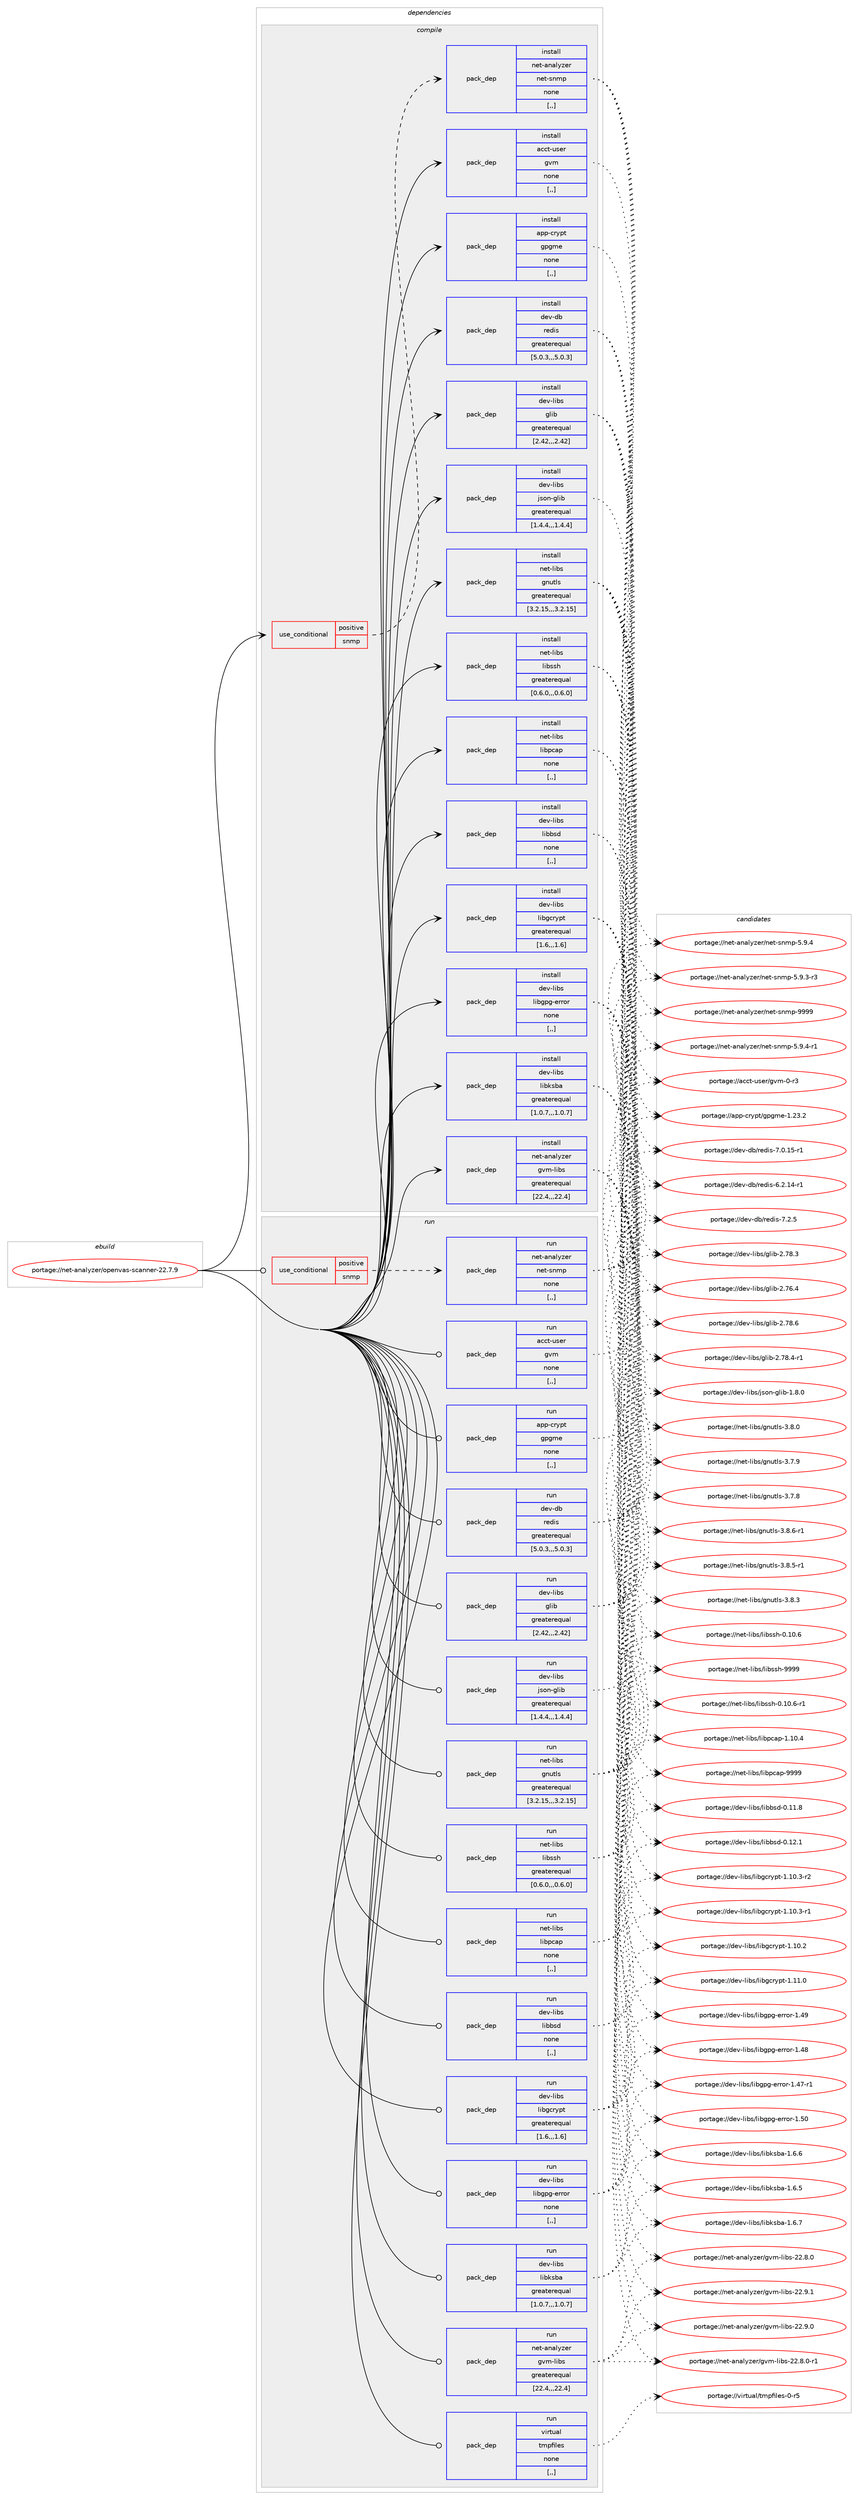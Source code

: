 digraph prolog {

# *************
# Graph options
# *************

newrank=true;
concentrate=true;
compound=true;
graph [rankdir=LR,fontname=Helvetica,fontsize=10,ranksep=1.5];#, ranksep=2.5, nodesep=0.2];
edge  [arrowhead=vee];
node  [fontname=Helvetica,fontsize=10];

# **********
# The ebuild
# **********

subgraph cluster_leftcol {
color=gray;
label=<<i>ebuild</i>>;
id [label="portage://net-analyzer/openvas-scanner-22.7.9", color=red, width=4, href="../net-analyzer/openvas-scanner-22.7.9.svg"];
}

# ****************
# The dependencies
# ****************

subgraph cluster_midcol {
color=gray;
label=<<i>dependencies</i>>;
subgraph cluster_compile {
fillcolor="#eeeeee";
style=filled;
label=<<i>compile</i>>;
subgraph cond88027 {
dependency341175 [label=<<TABLE BORDER="0" CELLBORDER="1" CELLSPACING="0" CELLPADDING="4"><TR><TD ROWSPAN="3" CELLPADDING="10">use_conditional</TD></TR><TR><TD>positive</TD></TR><TR><TD>snmp</TD></TR></TABLE>>, shape=none, color=red];
subgraph pack250548 {
dependency341176 [label=<<TABLE BORDER="0" CELLBORDER="1" CELLSPACING="0" CELLPADDING="4" WIDTH="220"><TR><TD ROWSPAN="6" CELLPADDING="30">pack_dep</TD></TR><TR><TD WIDTH="110">install</TD></TR><TR><TD>net-analyzer</TD></TR><TR><TD>net-snmp</TD></TR><TR><TD>none</TD></TR><TR><TD>[,,]</TD></TR></TABLE>>, shape=none, color=blue];
}
dependency341175:e -> dependency341176:w [weight=20,style="dashed",arrowhead="vee"];
}
id:e -> dependency341175:w [weight=20,style="solid",arrowhead="vee"];
subgraph pack250549 {
dependency341177 [label=<<TABLE BORDER="0" CELLBORDER="1" CELLSPACING="0" CELLPADDING="4" WIDTH="220"><TR><TD ROWSPAN="6" CELLPADDING="30">pack_dep</TD></TR><TR><TD WIDTH="110">install</TD></TR><TR><TD>acct-user</TD></TR><TR><TD>gvm</TD></TR><TR><TD>none</TD></TR><TR><TD>[,,]</TD></TR></TABLE>>, shape=none, color=blue];
}
id:e -> dependency341177:w [weight=20,style="solid",arrowhead="vee"];
subgraph pack250550 {
dependency341178 [label=<<TABLE BORDER="0" CELLBORDER="1" CELLSPACING="0" CELLPADDING="4" WIDTH="220"><TR><TD ROWSPAN="6" CELLPADDING="30">pack_dep</TD></TR><TR><TD WIDTH="110">install</TD></TR><TR><TD>app-crypt</TD></TR><TR><TD>gpgme</TD></TR><TR><TD>none</TD></TR><TR><TD>[,,]</TD></TR></TABLE>>, shape=none, color=blue];
}
id:e -> dependency341178:w [weight=20,style="solid",arrowhead="vee"];
subgraph pack250551 {
dependency341179 [label=<<TABLE BORDER="0" CELLBORDER="1" CELLSPACING="0" CELLPADDING="4" WIDTH="220"><TR><TD ROWSPAN="6" CELLPADDING="30">pack_dep</TD></TR><TR><TD WIDTH="110">install</TD></TR><TR><TD>dev-db</TD></TR><TR><TD>redis</TD></TR><TR><TD>greaterequal</TD></TR><TR><TD>[5.0.3,,,5.0.3]</TD></TR></TABLE>>, shape=none, color=blue];
}
id:e -> dependency341179:w [weight=20,style="solid",arrowhead="vee"];
subgraph pack250552 {
dependency341180 [label=<<TABLE BORDER="0" CELLBORDER="1" CELLSPACING="0" CELLPADDING="4" WIDTH="220"><TR><TD ROWSPAN="6" CELLPADDING="30">pack_dep</TD></TR><TR><TD WIDTH="110">install</TD></TR><TR><TD>dev-libs</TD></TR><TR><TD>glib</TD></TR><TR><TD>greaterequal</TD></TR><TR><TD>[2.42,,,2.42]</TD></TR></TABLE>>, shape=none, color=blue];
}
id:e -> dependency341180:w [weight=20,style="solid",arrowhead="vee"];
subgraph pack250553 {
dependency341181 [label=<<TABLE BORDER="0" CELLBORDER="1" CELLSPACING="0" CELLPADDING="4" WIDTH="220"><TR><TD ROWSPAN="6" CELLPADDING="30">pack_dep</TD></TR><TR><TD WIDTH="110">install</TD></TR><TR><TD>dev-libs</TD></TR><TR><TD>json-glib</TD></TR><TR><TD>greaterequal</TD></TR><TR><TD>[1.4.4,,,1.4.4]</TD></TR></TABLE>>, shape=none, color=blue];
}
id:e -> dependency341181:w [weight=20,style="solid",arrowhead="vee"];
subgraph pack250554 {
dependency341182 [label=<<TABLE BORDER="0" CELLBORDER="1" CELLSPACING="0" CELLPADDING="4" WIDTH="220"><TR><TD ROWSPAN="6" CELLPADDING="30">pack_dep</TD></TR><TR><TD WIDTH="110">install</TD></TR><TR><TD>dev-libs</TD></TR><TR><TD>libbsd</TD></TR><TR><TD>none</TD></TR><TR><TD>[,,]</TD></TR></TABLE>>, shape=none, color=blue];
}
id:e -> dependency341182:w [weight=20,style="solid",arrowhead="vee"];
subgraph pack250555 {
dependency341183 [label=<<TABLE BORDER="0" CELLBORDER="1" CELLSPACING="0" CELLPADDING="4" WIDTH="220"><TR><TD ROWSPAN="6" CELLPADDING="30">pack_dep</TD></TR><TR><TD WIDTH="110">install</TD></TR><TR><TD>dev-libs</TD></TR><TR><TD>libgcrypt</TD></TR><TR><TD>greaterequal</TD></TR><TR><TD>[1.6,,,1.6]</TD></TR></TABLE>>, shape=none, color=blue];
}
id:e -> dependency341183:w [weight=20,style="solid",arrowhead="vee"];
subgraph pack250556 {
dependency341184 [label=<<TABLE BORDER="0" CELLBORDER="1" CELLSPACING="0" CELLPADDING="4" WIDTH="220"><TR><TD ROWSPAN="6" CELLPADDING="30">pack_dep</TD></TR><TR><TD WIDTH="110">install</TD></TR><TR><TD>dev-libs</TD></TR><TR><TD>libgpg-error</TD></TR><TR><TD>none</TD></TR><TR><TD>[,,]</TD></TR></TABLE>>, shape=none, color=blue];
}
id:e -> dependency341184:w [weight=20,style="solid",arrowhead="vee"];
subgraph pack250557 {
dependency341185 [label=<<TABLE BORDER="0" CELLBORDER="1" CELLSPACING="0" CELLPADDING="4" WIDTH="220"><TR><TD ROWSPAN="6" CELLPADDING="30">pack_dep</TD></TR><TR><TD WIDTH="110">install</TD></TR><TR><TD>dev-libs</TD></TR><TR><TD>libksba</TD></TR><TR><TD>greaterequal</TD></TR><TR><TD>[1.0.7,,,1.0.7]</TD></TR></TABLE>>, shape=none, color=blue];
}
id:e -> dependency341185:w [weight=20,style="solid",arrowhead="vee"];
subgraph pack250558 {
dependency341186 [label=<<TABLE BORDER="0" CELLBORDER="1" CELLSPACING="0" CELLPADDING="4" WIDTH="220"><TR><TD ROWSPAN="6" CELLPADDING="30">pack_dep</TD></TR><TR><TD WIDTH="110">install</TD></TR><TR><TD>net-analyzer</TD></TR><TR><TD>gvm-libs</TD></TR><TR><TD>greaterequal</TD></TR><TR><TD>[22.4,,,22.4]</TD></TR></TABLE>>, shape=none, color=blue];
}
id:e -> dependency341186:w [weight=20,style="solid",arrowhead="vee"];
subgraph pack250559 {
dependency341187 [label=<<TABLE BORDER="0" CELLBORDER="1" CELLSPACING="0" CELLPADDING="4" WIDTH="220"><TR><TD ROWSPAN="6" CELLPADDING="30">pack_dep</TD></TR><TR><TD WIDTH="110">install</TD></TR><TR><TD>net-libs</TD></TR><TR><TD>gnutls</TD></TR><TR><TD>greaterequal</TD></TR><TR><TD>[3.2.15,,,3.2.15]</TD></TR></TABLE>>, shape=none, color=blue];
}
id:e -> dependency341187:w [weight=20,style="solid",arrowhead="vee"];
subgraph pack250560 {
dependency341188 [label=<<TABLE BORDER="0" CELLBORDER="1" CELLSPACING="0" CELLPADDING="4" WIDTH="220"><TR><TD ROWSPAN="6" CELLPADDING="30">pack_dep</TD></TR><TR><TD WIDTH="110">install</TD></TR><TR><TD>net-libs</TD></TR><TR><TD>libpcap</TD></TR><TR><TD>none</TD></TR><TR><TD>[,,]</TD></TR></TABLE>>, shape=none, color=blue];
}
id:e -> dependency341188:w [weight=20,style="solid",arrowhead="vee"];
subgraph pack250561 {
dependency341189 [label=<<TABLE BORDER="0" CELLBORDER="1" CELLSPACING="0" CELLPADDING="4" WIDTH="220"><TR><TD ROWSPAN="6" CELLPADDING="30">pack_dep</TD></TR><TR><TD WIDTH="110">install</TD></TR><TR><TD>net-libs</TD></TR><TR><TD>libssh</TD></TR><TR><TD>greaterequal</TD></TR><TR><TD>[0.6.0,,,0.6.0]</TD></TR></TABLE>>, shape=none, color=blue];
}
id:e -> dependency341189:w [weight=20,style="solid",arrowhead="vee"];
}
subgraph cluster_compileandrun {
fillcolor="#eeeeee";
style=filled;
label=<<i>compile and run</i>>;
}
subgraph cluster_run {
fillcolor="#eeeeee";
style=filled;
label=<<i>run</i>>;
subgraph cond88028 {
dependency341190 [label=<<TABLE BORDER="0" CELLBORDER="1" CELLSPACING="0" CELLPADDING="4"><TR><TD ROWSPAN="3" CELLPADDING="10">use_conditional</TD></TR><TR><TD>positive</TD></TR><TR><TD>snmp</TD></TR></TABLE>>, shape=none, color=red];
subgraph pack250562 {
dependency341191 [label=<<TABLE BORDER="0" CELLBORDER="1" CELLSPACING="0" CELLPADDING="4" WIDTH="220"><TR><TD ROWSPAN="6" CELLPADDING="30">pack_dep</TD></TR><TR><TD WIDTH="110">run</TD></TR><TR><TD>net-analyzer</TD></TR><TR><TD>net-snmp</TD></TR><TR><TD>none</TD></TR><TR><TD>[,,]</TD></TR></TABLE>>, shape=none, color=blue];
}
dependency341190:e -> dependency341191:w [weight=20,style="dashed",arrowhead="vee"];
}
id:e -> dependency341190:w [weight=20,style="solid",arrowhead="odot"];
subgraph pack250563 {
dependency341192 [label=<<TABLE BORDER="0" CELLBORDER="1" CELLSPACING="0" CELLPADDING="4" WIDTH="220"><TR><TD ROWSPAN="6" CELLPADDING="30">pack_dep</TD></TR><TR><TD WIDTH="110">run</TD></TR><TR><TD>acct-user</TD></TR><TR><TD>gvm</TD></TR><TR><TD>none</TD></TR><TR><TD>[,,]</TD></TR></TABLE>>, shape=none, color=blue];
}
id:e -> dependency341192:w [weight=20,style="solid",arrowhead="odot"];
subgraph pack250564 {
dependency341193 [label=<<TABLE BORDER="0" CELLBORDER="1" CELLSPACING="0" CELLPADDING="4" WIDTH="220"><TR><TD ROWSPAN="6" CELLPADDING="30">pack_dep</TD></TR><TR><TD WIDTH="110">run</TD></TR><TR><TD>app-crypt</TD></TR><TR><TD>gpgme</TD></TR><TR><TD>none</TD></TR><TR><TD>[,,]</TD></TR></TABLE>>, shape=none, color=blue];
}
id:e -> dependency341193:w [weight=20,style="solid",arrowhead="odot"];
subgraph pack250565 {
dependency341194 [label=<<TABLE BORDER="0" CELLBORDER="1" CELLSPACING="0" CELLPADDING="4" WIDTH="220"><TR><TD ROWSPAN="6" CELLPADDING="30">pack_dep</TD></TR><TR><TD WIDTH="110">run</TD></TR><TR><TD>dev-db</TD></TR><TR><TD>redis</TD></TR><TR><TD>greaterequal</TD></TR><TR><TD>[5.0.3,,,5.0.3]</TD></TR></TABLE>>, shape=none, color=blue];
}
id:e -> dependency341194:w [weight=20,style="solid",arrowhead="odot"];
subgraph pack250566 {
dependency341195 [label=<<TABLE BORDER="0" CELLBORDER="1" CELLSPACING="0" CELLPADDING="4" WIDTH="220"><TR><TD ROWSPAN="6" CELLPADDING="30">pack_dep</TD></TR><TR><TD WIDTH="110">run</TD></TR><TR><TD>dev-libs</TD></TR><TR><TD>glib</TD></TR><TR><TD>greaterequal</TD></TR><TR><TD>[2.42,,,2.42]</TD></TR></TABLE>>, shape=none, color=blue];
}
id:e -> dependency341195:w [weight=20,style="solid",arrowhead="odot"];
subgraph pack250567 {
dependency341196 [label=<<TABLE BORDER="0" CELLBORDER="1" CELLSPACING="0" CELLPADDING="4" WIDTH="220"><TR><TD ROWSPAN="6" CELLPADDING="30">pack_dep</TD></TR><TR><TD WIDTH="110">run</TD></TR><TR><TD>dev-libs</TD></TR><TR><TD>json-glib</TD></TR><TR><TD>greaterequal</TD></TR><TR><TD>[1.4.4,,,1.4.4]</TD></TR></TABLE>>, shape=none, color=blue];
}
id:e -> dependency341196:w [weight=20,style="solid",arrowhead="odot"];
subgraph pack250568 {
dependency341197 [label=<<TABLE BORDER="0" CELLBORDER="1" CELLSPACING="0" CELLPADDING="4" WIDTH="220"><TR><TD ROWSPAN="6" CELLPADDING="30">pack_dep</TD></TR><TR><TD WIDTH="110">run</TD></TR><TR><TD>dev-libs</TD></TR><TR><TD>libbsd</TD></TR><TR><TD>none</TD></TR><TR><TD>[,,]</TD></TR></TABLE>>, shape=none, color=blue];
}
id:e -> dependency341197:w [weight=20,style="solid",arrowhead="odot"];
subgraph pack250569 {
dependency341198 [label=<<TABLE BORDER="0" CELLBORDER="1" CELLSPACING="0" CELLPADDING="4" WIDTH="220"><TR><TD ROWSPAN="6" CELLPADDING="30">pack_dep</TD></TR><TR><TD WIDTH="110">run</TD></TR><TR><TD>dev-libs</TD></TR><TR><TD>libgcrypt</TD></TR><TR><TD>greaterequal</TD></TR><TR><TD>[1.6,,,1.6]</TD></TR></TABLE>>, shape=none, color=blue];
}
id:e -> dependency341198:w [weight=20,style="solid",arrowhead="odot"];
subgraph pack250570 {
dependency341199 [label=<<TABLE BORDER="0" CELLBORDER="1" CELLSPACING="0" CELLPADDING="4" WIDTH="220"><TR><TD ROWSPAN="6" CELLPADDING="30">pack_dep</TD></TR><TR><TD WIDTH="110">run</TD></TR><TR><TD>dev-libs</TD></TR><TR><TD>libgpg-error</TD></TR><TR><TD>none</TD></TR><TR><TD>[,,]</TD></TR></TABLE>>, shape=none, color=blue];
}
id:e -> dependency341199:w [weight=20,style="solid",arrowhead="odot"];
subgraph pack250571 {
dependency341200 [label=<<TABLE BORDER="0" CELLBORDER="1" CELLSPACING="0" CELLPADDING="4" WIDTH="220"><TR><TD ROWSPAN="6" CELLPADDING="30">pack_dep</TD></TR><TR><TD WIDTH="110">run</TD></TR><TR><TD>dev-libs</TD></TR><TR><TD>libksba</TD></TR><TR><TD>greaterequal</TD></TR><TR><TD>[1.0.7,,,1.0.7]</TD></TR></TABLE>>, shape=none, color=blue];
}
id:e -> dependency341200:w [weight=20,style="solid",arrowhead="odot"];
subgraph pack250572 {
dependency341201 [label=<<TABLE BORDER="0" CELLBORDER="1" CELLSPACING="0" CELLPADDING="4" WIDTH="220"><TR><TD ROWSPAN="6" CELLPADDING="30">pack_dep</TD></TR><TR><TD WIDTH="110">run</TD></TR><TR><TD>net-analyzer</TD></TR><TR><TD>gvm-libs</TD></TR><TR><TD>greaterequal</TD></TR><TR><TD>[22.4,,,22.4]</TD></TR></TABLE>>, shape=none, color=blue];
}
id:e -> dependency341201:w [weight=20,style="solid",arrowhead="odot"];
subgraph pack250573 {
dependency341202 [label=<<TABLE BORDER="0" CELLBORDER="1" CELLSPACING="0" CELLPADDING="4" WIDTH="220"><TR><TD ROWSPAN="6" CELLPADDING="30">pack_dep</TD></TR><TR><TD WIDTH="110">run</TD></TR><TR><TD>net-libs</TD></TR><TR><TD>gnutls</TD></TR><TR><TD>greaterequal</TD></TR><TR><TD>[3.2.15,,,3.2.15]</TD></TR></TABLE>>, shape=none, color=blue];
}
id:e -> dependency341202:w [weight=20,style="solid",arrowhead="odot"];
subgraph pack250574 {
dependency341203 [label=<<TABLE BORDER="0" CELLBORDER="1" CELLSPACING="0" CELLPADDING="4" WIDTH="220"><TR><TD ROWSPAN="6" CELLPADDING="30">pack_dep</TD></TR><TR><TD WIDTH="110">run</TD></TR><TR><TD>net-libs</TD></TR><TR><TD>libpcap</TD></TR><TR><TD>none</TD></TR><TR><TD>[,,]</TD></TR></TABLE>>, shape=none, color=blue];
}
id:e -> dependency341203:w [weight=20,style="solid",arrowhead="odot"];
subgraph pack250575 {
dependency341204 [label=<<TABLE BORDER="0" CELLBORDER="1" CELLSPACING="0" CELLPADDING="4" WIDTH="220"><TR><TD ROWSPAN="6" CELLPADDING="30">pack_dep</TD></TR><TR><TD WIDTH="110">run</TD></TR><TR><TD>net-libs</TD></TR><TR><TD>libssh</TD></TR><TR><TD>greaterequal</TD></TR><TR><TD>[0.6.0,,,0.6.0]</TD></TR></TABLE>>, shape=none, color=blue];
}
id:e -> dependency341204:w [weight=20,style="solid",arrowhead="odot"];
subgraph pack250576 {
dependency341205 [label=<<TABLE BORDER="0" CELLBORDER="1" CELLSPACING="0" CELLPADDING="4" WIDTH="220"><TR><TD ROWSPAN="6" CELLPADDING="30">pack_dep</TD></TR><TR><TD WIDTH="110">run</TD></TR><TR><TD>virtual</TD></TR><TR><TD>tmpfiles</TD></TR><TR><TD>none</TD></TR><TR><TD>[,,]</TD></TR></TABLE>>, shape=none, color=blue];
}
id:e -> dependency341205:w [weight=20,style="solid",arrowhead="odot"];
}
}

# **************
# The candidates
# **************

subgraph cluster_choices {
rank=same;
color=gray;
label=<<i>candidates</i>>;

subgraph choice250548 {
color=black;
nodesep=1;
choice11010111645971109710812112210111447110101116451151101091124557575757 [label="portage://net-analyzer/net-snmp-9999", color=red, width=4,href="../net-analyzer/net-snmp-9999.svg"];
choice11010111645971109710812112210111447110101116451151101091124553465746524511449 [label="portage://net-analyzer/net-snmp-5.9.4-r1", color=red, width=4,href="../net-analyzer/net-snmp-5.9.4-r1.svg"];
choice1101011164597110971081211221011144711010111645115110109112455346574652 [label="portage://net-analyzer/net-snmp-5.9.4", color=red, width=4,href="../net-analyzer/net-snmp-5.9.4.svg"];
choice11010111645971109710812112210111447110101116451151101091124553465746514511451 [label="portage://net-analyzer/net-snmp-5.9.3-r3", color=red, width=4,href="../net-analyzer/net-snmp-5.9.3-r3.svg"];
dependency341176:e -> choice11010111645971109710812112210111447110101116451151101091124557575757:w [style=dotted,weight="100"];
dependency341176:e -> choice11010111645971109710812112210111447110101116451151101091124553465746524511449:w [style=dotted,weight="100"];
dependency341176:e -> choice1101011164597110971081211221011144711010111645115110109112455346574652:w [style=dotted,weight="100"];
dependency341176:e -> choice11010111645971109710812112210111447110101116451151101091124553465746514511451:w [style=dotted,weight="100"];
}
subgraph choice250549 {
color=black;
nodesep=1;
choice979999116451171151011144710311810945484511451 [label="portage://acct-user/gvm-0-r3", color=red, width=4,href="../acct-user/gvm-0-r3.svg"];
dependency341177:e -> choice979999116451171151011144710311810945484511451:w [style=dotted,weight="100"];
}
subgraph choice250550 {
color=black;
nodesep=1;
choice9711211245991141211121164710311210310910145494650514650 [label="portage://app-crypt/gpgme-1.23.2", color=red, width=4,href="../app-crypt/gpgme-1.23.2.svg"];
dependency341178:e -> choice9711211245991141211121164710311210310910145494650514650:w [style=dotted,weight="100"];
}
subgraph choice250551 {
color=black;
nodesep=1;
choice100101118451009847114101100105115455546504653 [label="portage://dev-db/redis-7.2.5", color=red, width=4,href="../dev-db/redis-7.2.5.svg"];
choice100101118451009847114101100105115455546484649534511449 [label="portage://dev-db/redis-7.0.15-r1", color=red, width=4,href="../dev-db/redis-7.0.15-r1.svg"];
choice100101118451009847114101100105115455446504649524511449 [label="portage://dev-db/redis-6.2.14-r1", color=red, width=4,href="../dev-db/redis-6.2.14-r1.svg"];
dependency341179:e -> choice100101118451009847114101100105115455546504653:w [style=dotted,weight="100"];
dependency341179:e -> choice100101118451009847114101100105115455546484649534511449:w [style=dotted,weight="100"];
dependency341179:e -> choice100101118451009847114101100105115455446504649524511449:w [style=dotted,weight="100"];
}
subgraph choice250552 {
color=black;
nodesep=1;
choice1001011184510810598115471031081059845504655564654 [label="portage://dev-libs/glib-2.78.6", color=red, width=4,href="../dev-libs/glib-2.78.6.svg"];
choice10010111845108105981154710310810598455046555646524511449 [label="portage://dev-libs/glib-2.78.4-r1", color=red, width=4,href="../dev-libs/glib-2.78.4-r1.svg"];
choice1001011184510810598115471031081059845504655564651 [label="portage://dev-libs/glib-2.78.3", color=red, width=4,href="../dev-libs/glib-2.78.3.svg"];
choice1001011184510810598115471031081059845504655544652 [label="portage://dev-libs/glib-2.76.4", color=red, width=4,href="../dev-libs/glib-2.76.4.svg"];
dependency341180:e -> choice1001011184510810598115471031081059845504655564654:w [style=dotted,weight="100"];
dependency341180:e -> choice10010111845108105981154710310810598455046555646524511449:w [style=dotted,weight="100"];
dependency341180:e -> choice1001011184510810598115471031081059845504655564651:w [style=dotted,weight="100"];
dependency341180:e -> choice1001011184510810598115471031081059845504655544652:w [style=dotted,weight="100"];
}
subgraph choice250553 {
color=black;
nodesep=1;
choice1001011184510810598115471061151111104510310810598454946564648 [label="portage://dev-libs/json-glib-1.8.0", color=red, width=4,href="../dev-libs/json-glib-1.8.0.svg"];
dependency341181:e -> choice1001011184510810598115471061151111104510310810598454946564648:w [style=dotted,weight="100"];
}
subgraph choice250554 {
color=black;
nodesep=1;
choice100101118451081059811547108105989811510045484649504649 [label="portage://dev-libs/libbsd-0.12.1", color=red, width=4,href="../dev-libs/libbsd-0.12.1.svg"];
choice100101118451081059811547108105989811510045484649494656 [label="portage://dev-libs/libbsd-0.11.8", color=red, width=4,href="../dev-libs/libbsd-0.11.8.svg"];
dependency341182:e -> choice100101118451081059811547108105989811510045484649504649:w [style=dotted,weight="100"];
dependency341182:e -> choice100101118451081059811547108105989811510045484649494656:w [style=dotted,weight="100"];
}
subgraph choice250555 {
color=black;
nodesep=1;
choice100101118451081059811547108105981039911412111211645494649494648 [label="portage://dev-libs/libgcrypt-1.11.0", color=red, width=4,href="../dev-libs/libgcrypt-1.11.0.svg"];
choice1001011184510810598115471081059810399114121112116454946494846514511450 [label="portage://dev-libs/libgcrypt-1.10.3-r2", color=red, width=4,href="../dev-libs/libgcrypt-1.10.3-r2.svg"];
choice1001011184510810598115471081059810399114121112116454946494846514511449 [label="portage://dev-libs/libgcrypt-1.10.3-r1", color=red, width=4,href="../dev-libs/libgcrypt-1.10.3-r1.svg"];
choice100101118451081059811547108105981039911412111211645494649484650 [label="portage://dev-libs/libgcrypt-1.10.2", color=red, width=4,href="../dev-libs/libgcrypt-1.10.2.svg"];
dependency341183:e -> choice100101118451081059811547108105981039911412111211645494649494648:w [style=dotted,weight="100"];
dependency341183:e -> choice1001011184510810598115471081059810399114121112116454946494846514511450:w [style=dotted,weight="100"];
dependency341183:e -> choice1001011184510810598115471081059810399114121112116454946494846514511449:w [style=dotted,weight="100"];
dependency341183:e -> choice100101118451081059811547108105981039911412111211645494649484650:w [style=dotted,weight="100"];
}
subgraph choice250556 {
color=black;
nodesep=1;
choice10010111845108105981154710810598103112103451011141141111144549465348 [label="portage://dev-libs/libgpg-error-1.50", color=red, width=4,href="../dev-libs/libgpg-error-1.50.svg"];
choice10010111845108105981154710810598103112103451011141141111144549465257 [label="portage://dev-libs/libgpg-error-1.49", color=red, width=4,href="../dev-libs/libgpg-error-1.49.svg"];
choice10010111845108105981154710810598103112103451011141141111144549465256 [label="portage://dev-libs/libgpg-error-1.48", color=red, width=4,href="../dev-libs/libgpg-error-1.48.svg"];
choice100101118451081059811547108105981031121034510111411411111445494652554511449 [label="portage://dev-libs/libgpg-error-1.47-r1", color=red, width=4,href="../dev-libs/libgpg-error-1.47-r1.svg"];
dependency341184:e -> choice10010111845108105981154710810598103112103451011141141111144549465348:w [style=dotted,weight="100"];
dependency341184:e -> choice10010111845108105981154710810598103112103451011141141111144549465257:w [style=dotted,weight="100"];
dependency341184:e -> choice10010111845108105981154710810598103112103451011141141111144549465256:w [style=dotted,weight="100"];
dependency341184:e -> choice100101118451081059811547108105981031121034510111411411111445494652554511449:w [style=dotted,weight="100"];
}
subgraph choice250557 {
color=black;
nodesep=1;
choice100101118451081059811547108105981071159897454946544655 [label="portage://dev-libs/libksba-1.6.7", color=red, width=4,href="../dev-libs/libksba-1.6.7.svg"];
choice100101118451081059811547108105981071159897454946544654 [label="portage://dev-libs/libksba-1.6.6", color=red, width=4,href="../dev-libs/libksba-1.6.6.svg"];
choice100101118451081059811547108105981071159897454946544653 [label="portage://dev-libs/libksba-1.6.5", color=red, width=4,href="../dev-libs/libksba-1.6.5.svg"];
dependency341185:e -> choice100101118451081059811547108105981071159897454946544655:w [style=dotted,weight="100"];
dependency341185:e -> choice100101118451081059811547108105981071159897454946544654:w [style=dotted,weight="100"];
dependency341185:e -> choice100101118451081059811547108105981071159897454946544653:w [style=dotted,weight="100"];
}
subgraph choice250558 {
color=black;
nodesep=1;
choice11010111645971109710812112210111447103118109451081059811545505046574649 [label="portage://net-analyzer/gvm-libs-22.9.1", color=red, width=4,href="../net-analyzer/gvm-libs-22.9.1.svg"];
choice11010111645971109710812112210111447103118109451081059811545505046574648 [label="portage://net-analyzer/gvm-libs-22.9.0", color=red, width=4,href="../net-analyzer/gvm-libs-22.9.0.svg"];
choice110101116459711097108121122101114471031181094510810598115455050465646484511449 [label="portage://net-analyzer/gvm-libs-22.8.0-r1", color=red, width=4,href="../net-analyzer/gvm-libs-22.8.0-r1.svg"];
choice11010111645971109710812112210111447103118109451081059811545505046564648 [label="portage://net-analyzer/gvm-libs-22.8.0", color=red, width=4,href="../net-analyzer/gvm-libs-22.8.0.svg"];
dependency341186:e -> choice11010111645971109710812112210111447103118109451081059811545505046574649:w [style=dotted,weight="100"];
dependency341186:e -> choice11010111645971109710812112210111447103118109451081059811545505046574648:w [style=dotted,weight="100"];
dependency341186:e -> choice110101116459711097108121122101114471031181094510810598115455050465646484511449:w [style=dotted,weight="100"];
dependency341186:e -> choice11010111645971109710812112210111447103118109451081059811545505046564648:w [style=dotted,weight="100"];
}
subgraph choice250559 {
color=black;
nodesep=1;
choice1101011164510810598115471031101171161081154551465646544511449 [label="portage://net-libs/gnutls-3.8.6-r1", color=red, width=4,href="../net-libs/gnutls-3.8.6-r1.svg"];
choice1101011164510810598115471031101171161081154551465646534511449 [label="portage://net-libs/gnutls-3.8.5-r1", color=red, width=4,href="../net-libs/gnutls-3.8.5-r1.svg"];
choice110101116451081059811547103110117116108115455146564651 [label="portage://net-libs/gnutls-3.8.3", color=red, width=4,href="../net-libs/gnutls-3.8.3.svg"];
choice110101116451081059811547103110117116108115455146564648 [label="portage://net-libs/gnutls-3.8.0", color=red, width=4,href="../net-libs/gnutls-3.8.0.svg"];
choice110101116451081059811547103110117116108115455146554657 [label="portage://net-libs/gnutls-3.7.9", color=red, width=4,href="../net-libs/gnutls-3.7.9.svg"];
choice110101116451081059811547103110117116108115455146554656 [label="portage://net-libs/gnutls-3.7.8", color=red, width=4,href="../net-libs/gnutls-3.7.8.svg"];
dependency341187:e -> choice1101011164510810598115471031101171161081154551465646544511449:w [style=dotted,weight="100"];
dependency341187:e -> choice1101011164510810598115471031101171161081154551465646534511449:w [style=dotted,weight="100"];
dependency341187:e -> choice110101116451081059811547103110117116108115455146564651:w [style=dotted,weight="100"];
dependency341187:e -> choice110101116451081059811547103110117116108115455146564648:w [style=dotted,weight="100"];
dependency341187:e -> choice110101116451081059811547103110117116108115455146554657:w [style=dotted,weight="100"];
dependency341187:e -> choice110101116451081059811547103110117116108115455146554656:w [style=dotted,weight="100"];
}
subgraph choice250560 {
color=black;
nodesep=1;
choice1101011164510810598115471081059811299971124557575757 [label="portage://net-libs/libpcap-9999", color=red, width=4,href="../net-libs/libpcap-9999.svg"];
choice11010111645108105981154710810598112999711245494649484652 [label="portage://net-libs/libpcap-1.10.4", color=red, width=4,href="../net-libs/libpcap-1.10.4.svg"];
dependency341188:e -> choice1101011164510810598115471081059811299971124557575757:w [style=dotted,weight="100"];
dependency341188:e -> choice11010111645108105981154710810598112999711245494649484652:w [style=dotted,weight="100"];
}
subgraph choice250561 {
color=black;
nodesep=1;
choice110101116451081059811547108105981151151044557575757 [label="portage://net-libs/libssh-9999", color=red, width=4,href="../net-libs/libssh-9999.svg"];
choice11010111645108105981154710810598115115104454846494846544511449 [label="portage://net-libs/libssh-0.10.6-r1", color=red, width=4,href="../net-libs/libssh-0.10.6-r1.svg"];
choice1101011164510810598115471081059811511510445484649484654 [label="portage://net-libs/libssh-0.10.6", color=red, width=4,href="../net-libs/libssh-0.10.6.svg"];
dependency341189:e -> choice110101116451081059811547108105981151151044557575757:w [style=dotted,weight="100"];
dependency341189:e -> choice11010111645108105981154710810598115115104454846494846544511449:w [style=dotted,weight="100"];
dependency341189:e -> choice1101011164510810598115471081059811511510445484649484654:w [style=dotted,weight="100"];
}
subgraph choice250562 {
color=black;
nodesep=1;
choice11010111645971109710812112210111447110101116451151101091124557575757 [label="portage://net-analyzer/net-snmp-9999", color=red, width=4,href="../net-analyzer/net-snmp-9999.svg"];
choice11010111645971109710812112210111447110101116451151101091124553465746524511449 [label="portage://net-analyzer/net-snmp-5.9.4-r1", color=red, width=4,href="../net-analyzer/net-snmp-5.9.4-r1.svg"];
choice1101011164597110971081211221011144711010111645115110109112455346574652 [label="portage://net-analyzer/net-snmp-5.9.4", color=red, width=4,href="../net-analyzer/net-snmp-5.9.4.svg"];
choice11010111645971109710812112210111447110101116451151101091124553465746514511451 [label="portage://net-analyzer/net-snmp-5.9.3-r3", color=red, width=4,href="../net-analyzer/net-snmp-5.9.3-r3.svg"];
dependency341191:e -> choice11010111645971109710812112210111447110101116451151101091124557575757:w [style=dotted,weight="100"];
dependency341191:e -> choice11010111645971109710812112210111447110101116451151101091124553465746524511449:w [style=dotted,weight="100"];
dependency341191:e -> choice1101011164597110971081211221011144711010111645115110109112455346574652:w [style=dotted,weight="100"];
dependency341191:e -> choice11010111645971109710812112210111447110101116451151101091124553465746514511451:w [style=dotted,weight="100"];
}
subgraph choice250563 {
color=black;
nodesep=1;
choice979999116451171151011144710311810945484511451 [label="portage://acct-user/gvm-0-r3", color=red, width=4,href="../acct-user/gvm-0-r3.svg"];
dependency341192:e -> choice979999116451171151011144710311810945484511451:w [style=dotted,weight="100"];
}
subgraph choice250564 {
color=black;
nodesep=1;
choice9711211245991141211121164710311210310910145494650514650 [label="portage://app-crypt/gpgme-1.23.2", color=red, width=4,href="../app-crypt/gpgme-1.23.2.svg"];
dependency341193:e -> choice9711211245991141211121164710311210310910145494650514650:w [style=dotted,weight="100"];
}
subgraph choice250565 {
color=black;
nodesep=1;
choice100101118451009847114101100105115455546504653 [label="portage://dev-db/redis-7.2.5", color=red, width=4,href="../dev-db/redis-7.2.5.svg"];
choice100101118451009847114101100105115455546484649534511449 [label="portage://dev-db/redis-7.0.15-r1", color=red, width=4,href="../dev-db/redis-7.0.15-r1.svg"];
choice100101118451009847114101100105115455446504649524511449 [label="portage://dev-db/redis-6.2.14-r1", color=red, width=4,href="../dev-db/redis-6.2.14-r1.svg"];
dependency341194:e -> choice100101118451009847114101100105115455546504653:w [style=dotted,weight="100"];
dependency341194:e -> choice100101118451009847114101100105115455546484649534511449:w [style=dotted,weight="100"];
dependency341194:e -> choice100101118451009847114101100105115455446504649524511449:w [style=dotted,weight="100"];
}
subgraph choice250566 {
color=black;
nodesep=1;
choice1001011184510810598115471031081059845504655564654 [label="portage://dev-libs/glib-2.78.6", color=red, width=4,href="../dev-libs/glib-2.78.6.svg"];
choice10010111845108105981154710310810598455046555646524511449 [label="portage://dev-libs/glib-2.78.4-r1", color=red, width=4,href="../dev-libs/glib-2.78.4-r1.svg"];
choice1001011184510810598115471031081059845504655564651 [label="portage://dev-libs/glib-2.78.3", color=red, width=4,href="../dev-libs/glib-2.78.3.svg"];
choice1001011184510810598115471031081059845504655544652 [label="portage://dev-libs/glib-2.76.4", color=red, width=4,href="../dev-libs/glib-2.76.4.svg"];
dependency341195:e -> choice1001011184510810598115471031081059845504655564654:w [style=dotted,weight="100"];
dependency341195:e -> choice10010111845108105981154710310810598455046555646524511449:w [style=dotted,weight="100"];
dependency341195:e -> choice1001011184510810598115471031081059845504655564651:w [style=dotted,weight="100"];
dependency341195:e -> choice1001011184510810598115471031081059845504655544652:w [style=dotted,weight="100"];
}
subgraph choice250567 {
color=black;
nodesep=1;
choice1001011184510810598115471061151111104510310810598454946564648 [label="portage://dev-libs/json-glib-1.8.0", color=red, width=4,href="../dev-libs/json-glib-1.8.0.svg"];
dependency341196:e -> choice1001011184510810598115471061151111104510310810598454946564648:w [style=dotted,weight="100"];
}
subgraph choice250568 {
color=black;
nodesep=1;
choice100101118451081059811547108105989811510045484649504649 [label="portage://dev-libs/libbsd-0.12.1", color=red, width=4,href="../dev-libs/libbsd-0.12.1.svg"];
choice100101118451081059811547108105989811510045484649494656 [label="portage://dev-libs/libbsd-0.11.8", color=red, width=4,href="../dev-libs/libbsd-0.11.8.svg"];
dependency341197:e -> choice100101118451081059811547108105989811510045484649504649:w [style=dotted,weight="100"];
dependency341197:e -> choice100101118451081059811547108105989811510045484649494656:w [style=dotted,weight="100"];
}
subgraph choice250569 {
color=black;
nodesep=1;
choice100101118451081059811547108105981039911412111211645494649494648 [label="portage://dev-libs/libgcrypt-1.11.0", color=red, width=4,href="../dev-libs/libgcrypt-1.11.0.svg"];
choice1001011184510810598115471081059810399114121112116454946494846514511450 [label="portage://dev-libs/libgcrypt-1.10.3-r2", color=red, width=4,href="../dev-libs/libgcrypt-1.10.3-r2.svg"];
choice1001011184510810598115471081059810399114121112116454946494846514511449 [label="portage://dev-libs/libgcrypt-1.10.3-r1", color=red, width=4,href="../dev-libs/libgcrypt-1.10.3-r1.svg"];
choice100101118451081059811547108105981039911412111211645494649484650 [label="portage://dev-libs/libgcrypt-1.10.2", color=red, width=4,href="../dev-libs/libgcrypt-1.10.2.svg"];
dependency341198:e -> choice100101118451081059811547108105981039911412111211645494649494648:w [style=dotted,weight="100"];
dependency341198:e -> choice1001011184510810598115471081059810399114121112116454946494846514511450:w [style=dotted,weight="100"];
dependency341198:e -> choice1001011184510810598115471081059810399114121112116454946494846514511449:w [style=dotted,weight="100"];
dependency341198:e -> choice100101118451081059811547108105981039911412111211645494649484650:w [style=dotted,weight="100"];
}
subgraph choice250570 {
color=black;
nodesep=1;
choice10010111845108105981154710810598103112103451011141141111144549465348 [label="portage://dev-libs/libgpg-error-1.50", color=red, width=4,href="../dev-libs/libgpg-error-1.50.svg"];
choice10010111845108105981154710810598103112103451011141141111144549465257 [label="portage://dev-libs/libgpg-error-1.49", color=red, width=4,href="../dev-libs/libgpg-error-1.49.svg"];
choice10010111845108105981154710810598103112103451011141141111144549465256 [label="portage://dev-libs/libgpg-error-1.48", color=red, width=4,href="../dev-libs/libgpg-error-1.48.svg"];
choice100101118451081059811547108105981031121034510111411411111445494652554511449 [label="portage://dev-libs/libgpg-error-1.47-r1", color=red, width=4,href="../dev-libs/libgpg-error-1.47-r1.svg"];
dependency341199:e -> choice10010111845108105981154710810598103112103451011141141111144549465348:w [style=dotted,weight="100"];
dependency341199:e -> choice10010111845108105981154710810598103112103451011141141111144549465257:w [style=dotted,weight="100"];
dependency341199:e -> choice10010111845108105981154710810598103112103451011141141111144549465256:w [style=dotted,weight="100"];
dependency341199:e -> choice100101118451081059811547108105981031121034510111411411111445494652554511449:w [style=dotted,weight="100"];
}
subgraph choice250571 {
color=black;
nodesep=1;
choice100101118451081059811547108105981071159897454946544655 [label="portage://dev-libs/libksba-1.6.7", color=red, width=4,href="../dev-libs/libksba-1.6.7.svg"];
choice100101118451081059811547108105981071159897454946544654 [label="portage://dev-libs/libksba-1.6.6", color=red, width=4,href="../dev-libs/libksba-1.6.6.svg"];
choice100101118451081059811547108105981071159897454946544653 [label="portage://dev-libs/libksba-1.6.5", color=red, width=4,href="../dev-libs/libksba-1.6.5.svg"];
dependency341200:e -> choice100101118451081059811547108105981071159897454946544655:w [style=dotted,weight="100"];
dependency341200:e -> choice100101118451081059811547108105981071159897454946544654:w [style=dotted,weight="100"];
dependency341200:e -> choice100101118451081059811547108105981071159897454946544653:w [style=dotted,weight="100"];
}
subgraph choice250572 {
color=black;
nodesep=1;
choice11010111645971109710812112210111447103118109451081059811545505046574649 [label="portage://net-analyzer/gvm-libs-22.9.1", color=red, width=4,href="../net-analyzer/gvm-libs-22.9.1.svg"];
choice11010111645971109710812112210111447103118109451081059811545505046574648 [label="portage://net-analyzer/gvm-libs-22.9.0", color=red, width=4,href="../net-analyzer/gvm-libs-22.9.0.svg"];
choice110101116459711097108121122101114471031181094510810598115455050465646484511449 [label="portage://net-analyzer/gvm-libs-22.8.0-r1", color=red, width=4,href="../net-analyzer/gvm-libs-22.8.0-r1.svg"];
choice11010111645971109710812112210111447103118109451081059811545505046564648 [label="portage://net-analyzer/gvm-libs-22.8.0", color=red, width=4,href="../net-analyzer/gvm-libs-22.8.0.svg"];
dependency341201:e -> choice11010111645971109710812112210111447103118109451081059811545505046574649:w [style=dotted,weight="100"];
dependency341201:e -> choice11010111645971109710812112210111447103118109451081059811545505046574648:w [style=dotted,weight="100"];
dependency341201:e -> choice110101116459711097108121122101114471031181094510810598115455050465646484511449:w [style=dotted,weight="100"];
dependency341201:e -> choice11010111645971109710812112210111447103118109451081059811545505046564648:w [style=dotted,weight="100"];
}
subgraph choice250573 {
color=black;
nodesep=1;
choice1101011164510810598115471031101171161081154551465646544511449 [label="portage://net-libs/gnutls-3.8.6-r1", color=red, width=4,href="../net-libs/gnutls-3.8.6-r1.svg"];
choice1101011164510810598115471031101171161081154551465646534511449 [label="portage://net-libs/gnutls-3.8.5-r1", color=red, width=4,href="../net-libs/gnutls-3.8.5-r1.svg"];
choice110101116451081059811547103110117116108115455146564651 [label="portage://net-libs/gnutls-3.8.3", color=red, width=4,href="../net-libs/gnutls-3.8.3.svg"];
choice110101116451081059811547103110117116108115455146564648 [label="portage://net-libs/gnutls-3.8.0", color=red, width=4,href="../net-libs/gnutls-3.8.0.svg"];
choice110101116451081059811547103110117116108115455146554657 [label="portage://net-libs/gnutls-3.7.9", color=red, width=4,href="../net-libs/gnutls-3.7.9.svg"];
choice110101116451081059811547103110117116108115455146554656 [label="portage://net-libs/gnutls-3.7.8", color=red, width=4,href="../net-libs/gnutls-3.7.8.svg"];
dependency341202:e -> choice1101011164510810598115471031101171161081154551465646544511449:w [style=dotted,weight="100"];
dependency341202:e -> choice1101011164510810598115471031101171161081154551465646534511449:w [style=dotted,weight="100"];
dependency341202:e -> choice110101116451081059811547103110117116108115455146564651:w [style=dotted,weight="100"];
dependency341202:e -> choice110101116451081059811547103110117116108115455146564648:w [style=dotted,weight="100"];
dependency341202:e -> choice110101116451081059811547103110117116108115455146554657:w [style=dotted,weight="100"];
dependency341202:e -> choice110101116451081059811547103110117116108115455146554656:w [style=dotted,weight="100"];
}
subgraph choice250574 {
color=black;
nodesep=1;
choice1101011164510810598115471081059811299971124557575757 [label="portage://net-libs/libpcap-9999", color=red, width=4,href="../net-libs/libpcap-9999.svg"];
choice11010111645108105981154710810598112999711245494649484652 [label="portage://net-libs/libpcap-1.10.4", color=red, width=4,href="../net-libs/libpcap-1.10.4.svg"];
dependency341203:e -> choice1101011164510810598115471081059811299971124557575757:w [style=dotted,weight="100"];
dependency341203:e -> choice11010111645108105981154710810598112999711245494649484652:w [style=dotted,weight="100"];
}
subgraph choice250575 {
color=black;
nodesep=1;
choice110101116451081059811547108105981151151044557575757 [label="portage://net-libs/libssh-9999", color=red, width=4,href="../net-libs/libssh-9999.svg"];
choice11010111645108105981154710810598115115104454846494846544511449 [label="portage://net-libs/libssh-0.10.6-r1", color=red, width=4,href="../net-libs/libssh-0.10.6-r1.svg"];
choice1101011164510810598115471081059811511510445484649484654 [label="portage://net-libs/libssh-0.10.6", color=red, width=4,href="../net-libs/libssh-0.10.6.svg"];
dependency341204:e -> choice110101116451081059811547108105981151151044557575757:w [style=dotted,weight="100"];
dependency341204:e -> choice11010111645108105981154710810598115115104454846494846544511449:w [style=dotted,weight="100"];
dependency341204:e -> choice1101011164510810598115471081059811511510445484649484654:w [style=dotted,weight="100"];
}
subgraph choice250576 {
color=black;
nodesep=1;
choice118105114116117971084711610911210210510810111545484511453 [label="portage://virtual/tmpfiles-0-r5", color=red, width=4,href="../virtual/tmpfiles-0-r5.svg"];
dependency341205:e -> choice118105114116117971084711610911210210510810111545484511453:w [style=dotted,weight="100"];
}
}

}
